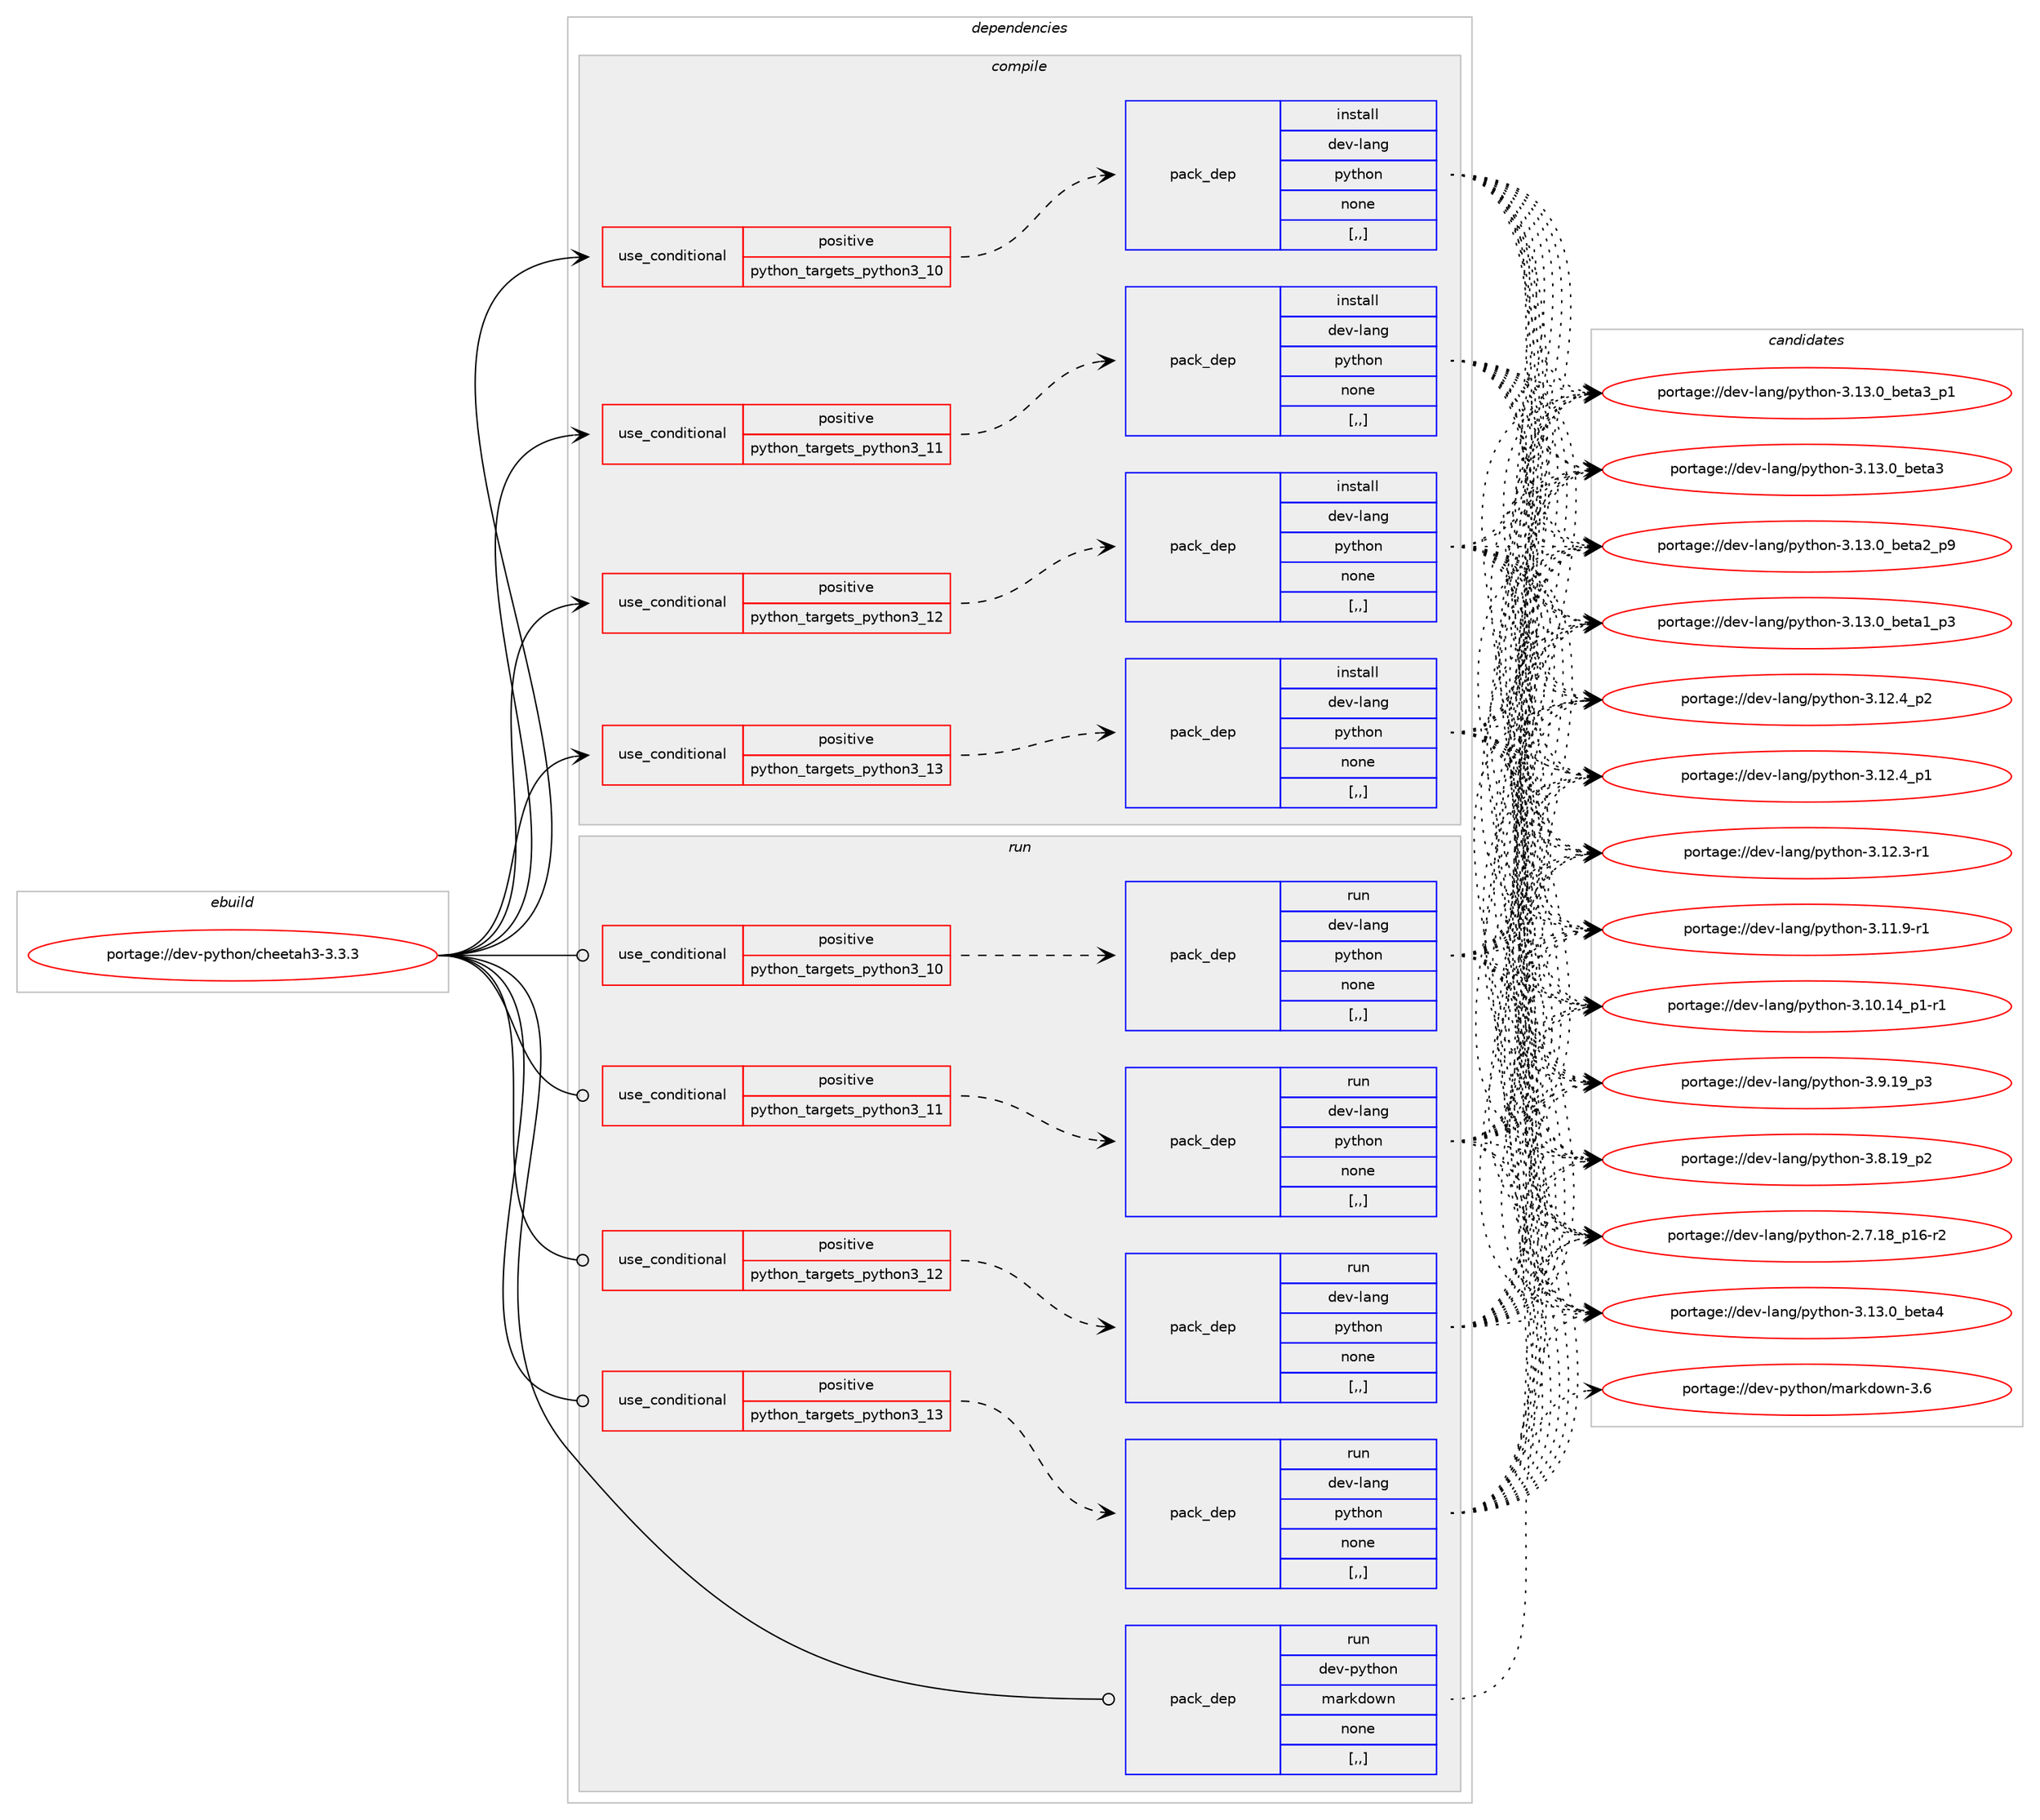 digraph prolog {

# *************
# Graph options
# *************

newrank=true;
concentrate=true;
compound=true;
graph [rankdir=LR,fontname=Helvetica,fontsize=10,ranksep=1.5];#, ranksep=2.5, nodesep=0.2];
edge  [arrowhead=vee];
node  [fontname=Helvetica,fontsize=10];

# **********
# The ebuild
# **********

subgraph cluster_leftcol {
color=gray;
label=<<i>ebuild</i>>;
id [label="portage://dev-python/cheetah3-3.3.3", color=red, width=4, href="../dev-python/cheetah3-3.3.3.svg"];
}

# ****************
# The dependencies
# ****************

subgraph cluster_midcol {
color=gray;
label=<<i>dependencies</i>>;
subgraph cluster_compile {
fillcolor="#eeeeee";
style=filled;
label=<<i>compile</i>>;
subgraph cond31736 {
dependency143958 [label=<<TABLE BORDER="0" CELLBORDER="1" CELLSPACING="0" CELLPADDING="4"><TR><TD ROWSPAN="3" CELLPADDING="10">use_conditional</TD></TR><TR><TD>positive</TD></TR><TR><TD>python_targets_python3_10</TD></TR></TABLE>>, shape=none, color=red];
subgraph pack110975 {
dependency143959 [label=<<TABLE BORDER="0" CELLBORDER="1" CELLSPACING="0" CELLPADDING="4" WIDTH="220"><TR><TD ROWSPAN="6" CELLPADDING="30">pack_dep</TD></TR><TR><TD WIDTH="110">install</TD></TR><TR><TD>dev-lang</TD></TR><TR><TD>python</TD></TR><TR><TD>none</TD></TR><TR><TD>[,,]</TD></TR></TABLE>>, shape=none, color=blue];
}
dependency143958:e -> dependency143959:w [weight=20,style="dashed",arrowhead="vee"];
}
id:e -> dependency143958:w [weight=20,style="solid",arrowhead="vee"];
subgraph cond31737 {
dependency143960 [label=<<TABLE BORDER="0" CELLBORDER="1" CELLSPACING="0" CELLPADDING="4"><TR><TD ROWSPAN="3" CELLPADDING="10">use_conditional</TD></TR><TR><TD>positive</TD></TR><TR><TD>python_targets_python3_11</TD></TR></TABLE>>, shape=none, color=red];
subgraph pack110976 {
dependency143961 [label=<<TABLE BORDER="0" CELLBORDER="1" CELLSPACING="0" CELLPADDING="4" WIDTH="220"><TR><TD ROWSPAN="6" CELLPADDING="30">pack_dep</TD></TR><TR><TD WIDTH="110">install</TD></TR><TR><TD>dev-lang</TD></TR><TR><TD>python</TD></TR><TR><TD>none</TD></TR><TR><TD>[,,]</TD></TR></TABLE>>, shape=none, color=blue];
}
dependency143960:e -> dependency143961:w [weight=20,style="dashed",arrowhead="vee"];
}
id:e -> dependency143960:w [weight=20,style="solid",arrowhead="vee"];
subgraph cond31738 {
dependency143962 [label=<<TABLE BORDER="0" CELLBORDER="1" CELLSPACING="0" CELLPADDING="4"><TR><TD ROWSPAN="3" CELLPADDING="10">use_conditional</TD></TR><TR><TD>positive</TD></TR><TR><TD>python_targets_python3_12</TD></TR></TABLE>>, shape=none, color=red];
subgraph pack110977 {
dependency143963 [label=<<TABLE BORDER="0" CELLBORDER="1" CELLSPACING="0" CELLPADDING="4" WIDTH="220"><TR><TD ROWSPAN="6" CELLPADDING="30">pack_dep</TD></TR><TR><TD WIDTH="110">install</TD></TR><TR><TD>dev-lang</TD></TR><TR><TD>python</TD></TR><TR><TD>none</TD></TR><TR><TD>[,,]</TD></TR></TABLE>>, shape=none, color=blue];
}
dependency143962:e -> dependency143963:w [weight=20,style="dashed",arrowhead="vee"];
}
id:e -> dependency143962:w [weight=20,style="solid",arrowhead="vee"];
subgraph cond31739 {
dependency143964 [label=<<TABLE BORDER="0" CELLBORDER="1" CELLSPACING="0" CELLPADDING="4"><TR><TD ROWSPAN="3" CELLPADDING="10">use_conditional</TD></TR><TR><TD>positive</TD></TR><TR><TD>python_targets_python3_13</TD></TR></TABLE>>, shape=none, color=red];
subgraph pack110978 {
dependency143965 [label=<<TABLE BORDER="0" CELLBORDER="1" CELLSPACING="0" CELLPADDING="4" WIDTH="220"><TR><TD ROWSPAN="6" CELLPADDING="30">pack_dep</TD></TR><TR><TD WIDTH="110">install</TD></TR><TR><TD>dev-lang</TD></TR><TR><TD>python</TD></TR><TR><TD>none</TD></TR><TR><TD>[,,]</TD></TR></TABLE>>, shape=none, color=blue];
}
dependency143964:e -> dependency143965:w [weight=20,style="dashed",arrowhead="vee"];
}
id:e -> dependency143964:w [weight=20,style="solid",arrowhead="vee"];
}
subgraph cluster_compileandrun {
fillcolor="#eeeeee";
style=filled;
label=<<i>compile and run</i>>;
}
subgraph cluster_run {
fillcolor="#eeeeee";
style=filled;
label=<<i>run</i>>;
subgraph cond31740 {
dependency143966 [label=<<TABLE BORDER="0" CELLBORDER="1" CELLSPACING="0" CELLPADDING="4"><TR><TD ROWSPAN="3" CELLPADDING="10">use_conditional</TD></TR><TR><TD>positive</TD></TR><TR><TD>python_targets_python3_10</TD></TR></TABLE>>, shape=none, color=red];
subgraph pack110979 {
dependency143967 [label=<<TABLE BORDER="0" CELLBORDER="1" CELLSPACING="0" CELLPADDING="4" WIDTH="220"><TR><TD ROWSPAN="6" CELLPADDING="30">pack_dep</TD></TR><TR><TD WIDTH="110">run</TD></TR><TR><TD>dev-lang</TD></TR><TR><TD>python</TD></TR><TR><TD>none</TD></TR><TR><TD>[,,]</TD></TR></TABLE>>, shape=none, color=blue];
}
dependency143966:e -> dependency143967:w [weight=20,style="dashed",arrowhead="vee"];
}
id:e -> dependency143966:w [weight=20,style="solid",arrowhead="odot"];
subgraph cond31741 {
dependency143968 [label=<<TABLE BORDER="0" CELLBORDER="1" CELLSPACING="0" CELLPADDING="4"><TR><TD ROWSPAN="3" CELLPADDING="10">use_conditional</TD></TR><TR><TD>positive</TD></TR><TR><TD>python_targets_python3_11</TD></TR></TABLE>>, shape=none, color=red];
subgraph pack110980 {
dependency143969 [label=<<TABLE BORDER="0" CELLBORDER="1" CELLSPACING="0" CELLPADDING="4" WIDTH="220"><TR><TD ROWSPAN="6" CELLPADDING="30">pack_dep</TD></TR><TR><TD WIDTH="110">run</TD></TR><TR><TD>dev-lang</TD></TR><TR><TD>python</TD></TR><TR><TD>none</TD></TR><TR><TD>[,,]</TD></TR></TABLE>>, shape=none, color=blue];
}
dependency143968:e -> dependency143969:w [weight=20,style="dashed",arrowhead="vee"];
}
id:e -> dependency143968:w [weight=20,style="solid",arrowhead="odot"];
subgraph cond31742 {
dependency143970 [label=<<TABLE BORDER="0" CELLBORDER="1" CELLSPACING="0" CELLPADDING="4"><TR><TD ROWSPAN="3" CELLPADDING="10">use_conditional</TD></TR><TR><TD>positive</TD></TR><TR><TD>python_targets_python3_12</TD></TR></TABLE>>, shape=none, color=red];
subgraph pack110981 {
dependency143971 [label=<<TABLE BORDER="0" CELLBORDER="1" CELLSPACING="0" CELLPADDING="4" WIDTH="220"><TR><TD ROWSPAN="6" CELLPADDING="30">pack_dep</TD></TR><TR><TD WIDTH="110">run</TD></TR><TR><TD>dev-lang</TD></TR><TR><TD>python</TD></TR><TR><TD>none</TD></TR><TR><TD>[,,]</TD></TR></TABLE>>, shape=none, color=blue];
}
dependency143970:e -> dependency143971:w [weight=20,style="dashed",arrowhead="vee"];
}
id:e -> dependency143970:w [weight=20,style="solid",arrowhead="odot"];
subgraph cond31743 {
dependency143972 [label=<<TABLE BORDER="0" CELLBORDER="1" CELLSPACING="0" CELLPADDING="4"><TR><TD ROWSPAN="3" CELLPADDING="10">use_conditional</TD></TR><TR><TD>positive</TD></TR><TR><TD>python_targets_python3_13</TD></TR></TABLE>>, shape=none, color=red];
subgraph pack110982 {
dependency143973 [label=<<TABLE BORDER="0" CELLBORDER="1" CELLSPACING="0" CELLPADDING="4" WIDTH="220"><TR><TD ROWSPAN="6" CELLPADDING="30">pack_dep</TD></TR><TR><TD WIDTH="110">run</TD></TR><TR><TD>dev-lang</TD></TR><TR><TD>python</TD></TR><TR><TD>none</TD></TR><TR><TD>[,,]</TD></TR></TABLE>>, shape=none, color=blue];
}
dependency143972:e -> dependency143973:w [weight=20,style="dashed",arrowhead="vee"];
}
id:e -> dependency143972:w [weight=20,style="solid",arrowhead="odot"];
subgraph pack110983 {
dependency143974 [label=<<TABLE BORDER="0" CELLBORDER="1" CELLSPACING="0" CELLPADDING="4" WIDTH="220"><TR><TD ROWSPAN="6" CELLPADDING="30">pack_dep</TD></TR><TR><TD WIDTH="110">run</TD></TR><TR><TD>dev-python</TD></TR><TR><TD>markdown</TD></TR><TR><TD>none</TD></TR><TR><TD>[,,]</TD></TR></TABLE>>, shape=none, color=blue];
}
id:e -> dependency143974:w [weight=20,style="solid",arrowhead="odot"];
}
}

# **************
# The candidates
# **************

subgraph cluster_choices {
rank=same;
color=gray;
label=<<i>candidates</i>>;

subgraph choice110975 {
color=black;
nodesep=1;
choice1001011184510897110103471121211161041111104551464951464895981011169752 [label="portage://dev-lang/python-3.13.0_beta4", color=red, width=4,href="../dev-lang/python-3.13.0_beta4.svg"];
choice10010111845108971101034711212111610411111045514649514648959810111697519511249 [label="portage://dev-lang/python-3.13.0_beta3_p1", color=red, width=4,href="../dev-lang/python-3.13.0_beta3_p1.svg"];
choice1001011184510897110103471121211161041111104551464951464895981011169751 [label="portage://dev-lang/python-3.13.0_beta3", color=red, width=4,href="../dev-lang/python-3.13.0_beta3.svg"];
choice10010111845108971101034711212111610411111045514649514648959810111697509511257 [label="portage://dev-lang/python-3.13.0_beta2_p9", color=red, width=4,href="../dev-lang/python-3.13.0_beta2_p9.svg"];
choice10010111845108971101034711212111610411111045514649514648959810111697499511251 [label="portage://dev-lang/python-3.13.0_beta1_p3", color=red, width=4,href="../dev-lang/python-3.13.0_beta1_p3.svg"];
choice100101118451089711010347112121116104111110455146495046529511250 [label="portage://dev-lang/python-3.12.4_p2", color=red, width=4,href="../dev-lang/python-3.12.4_p2.svg"];
choice100101118451089711010347112121116104111110455146495046529511249 [label="portage://dev-lang/python-3.12.4_p1", color=red, width=4,href="../dev-lang/python-3.12.4_p1.svg"];
choice100101118451089711010347112121116104111110455146495046514511449 [label="portage://dev-lang/python-3.12.3-r1", color=red, width=4,href="../dev-lang/python-3.12.3-r1.svg"];
choice100101118451089711010347112121116104111110455146494946574511449 [label="portage://dev-lang/python-3.11.9-r1", color=red, width=4,href="../dev-lang/python-3.11.9-r1.svg"];
choice100101118451089711010347112121116104111110455146494846495295112494511449 [label="portage://dev-lang/python-3.10.14_p1-r1", color=red, width=4,href="../dev-lang/python-3.10.14_p1-r1.svg"];
choice100101118451089711010347112121116104111110455146574649579511251 [label="portage://dev-lang/python-3.9.19_p3", color=red, width=4,href="../dev-lang/python-3.9.19_p3.svg"];
choice100101118451089711010347112121116104111110455146564649579511250 [label="portage://dev-lang/python-3.8.19_p2", color=red, width=4,href="../dev-lang/python-3.8.19_p2.svg"];
choice100101118451089711010347112121116104111110455046554649569511249544511450 [label="portage://dev-lang/python-2.7.18_p16-r2", color=red, width=4,href="../dev-lang/python-2.7.18_p16-r2.svg"];
dependency143959:e -> choice1001011184510897110103471121211161041111104551464951464895981011169752:w [style=dotted,weight="100"];
dependency143959:e -> choice10010111845108971101034711212111610411111045514649514648959810111697519511249:w [style=dotted,weight="100"];
dependency143959:e -> choice1001011184510897110103471121211161041111104551464951464895981011169751:w [style=dotted,weight="100"];
dependency143959:e -> choice10010111845108971101034711212111610411111045514649514648959810111697509511257:w [style=dotted,weight="100"];
dependency143959:e -> choice10010111845108971101034711212111610411111045514649514648959810111697499511251:w [style=dotted,weight="100"];
dependency143959:e -> choice100101118451089711010347112121116104111110455146495046529511250:w [style=dotted,weight="100"];
dependency143959:e -> choice100101118451089711010347112121116104111110455146495046529511249:w [style=dotted,weight="100"];
dependency143959:e -> choice100101118451089711010347112121116104111110455146495046514511449:w [style=dotted,weight="100"];
dependency143959:e -> choice100101118451089711010347112121116104111110455146494946574511449:w [style=dotted,weight="100"];
dependency143959:e -> choice100101118451089711010347112121116104111110455146494846495295112494511449:w [style=dotted,weight="100"];
dependency143959:e -> choice100101118451089711010347112121116104111110455146574649579511251:w [style=dotted,weight="100"];
dependency143959:e -> choice100101118451089711010347112121116104111110455146564649579511250:w [style=dotted,weight="100"];
dependency143959:e -> choice100101118451089711010347112121116104111110455046554649569511249544511450:w [style=dotted,weight="100"];
}
subgraph choice110976 {
color=black;
nodesep=1;
choice1001011184510897110103471121211161041111104551464951464895981011169752 [label="portage://dev-lang/python-3.13.0_beta4", color=red, width=4,href="../dev-lang/python-3.13.0_beta4.svg"];
choice10010111845108971101034711212111610411111045514649514648959810111697519511249 [label="portage://dev-lang/python-3.13.0_beta3_p1", color=red, width=4,href="../dev-lang/python-3.13.0_beta3_p1.svg"];
choice1001011184510897110103471121211161041111104551464951464895981011169751 [label="portage://dev-lang/python-3.13.0_beta3", color=red, width=4,href="../dev-lang/python-3.13.0_beta3.svg"];
choice10010111845108971101034711212111610411111045514649514648959810111697509511257 [label="portage://dev-lang/python-3.13.0_beta2_p9", color=red, width=4,href="../dev-lang/python-3.13.0_beta2_p9.svg"];
choice10010111845108971101034711212111610411111045514649514648959810111697499511251 [label="portage://dev-lang/python-3.13.0_beta1_p3", color=red, width=4,href="../dev-lang/python-3.13.0_beta1_p3.svg"];
choice100101118451089711010347112121116104111110455146495046529511250 [label="portage://dev-lang/python-3.12.4_p2", color=red, width=4,href="../dev-lang/python-3.12.4_p2.svg"];
choice100101118451089711010347112121116104111110455146495046529511249 [label="portage://dev-lang/python-3.12.4_p1", color=red, width=4,href="../dev-lang/python-3.12.4_p1.svg"];
choice100101118451089711010347112121116104111110455146495046514511449 [label="portage://dev-lang/python-3.12.3-r1", color=red, width=4,href="../dev-lang/python-3.12.3-r1.svg"];
choice100101118451089711010347112121116104111110455146494946574511449 [label="portage://dev-lang/python-3.11.9-r1", color=red, width=4,href="../dev-lang/python-3.11.9-r1.svg"];
choice100101118451089711010347112121116104111110455146494846495295112494511449 [label="portage://dev-lang/python-3.10.14_p1-r1", color=red, width=4,href="../dev-lang/python-3.10.14_p1-r1.svg"];
choice100101118451089711010347112121116104111110455146574649579511251 [label="portage://dev-lang/python-3.9.19_p3", color=red, width=4,href="../dev-lang/python-3.9.19_p3.svg"];
choice100101118451089711010347112121116104111110455146564649579511250 [label="portage://dev-lang/python-3.8.19_p2", color=red, width=4,href="../dev-lang/python-3.8.19_p2.svg"];
choice100101118451089711010347112121116104111110455046554649569511249544511450 [label="portage://dev-lang/python-2.7.18_p16-r2", color=red, width=4,href="../dev-lang/python-2.7.18_p16-r2.svg"];
dependency143961:e -> choice1001011184510897110103471121211161041111104551464951464895981011169752:w [style=dotted,weight="100"];
dependency143961:e -> choice10010111845108971101034711212111610411111045514649514648959810111697519511249:w [style=dotted,weight="100"];
dependency143961:e -> choice1001011184510897110103471121211161041111104551464951464895981011169751:w [style=dotted,weight="100"];
dependency143961:e -> choice10010111845108971101034711212111610411111045514649514648959810111697509511257:w [style=dotted,weight="100"];
dependency143961:e -> choice10010111845108971101034711212111610411111045514649514648959810111697499511251:w [style=dotted,weight="100"];
dependency143961:e -> choice100101118451089711010347112121116104111110455146495046529511250:w [style=dotted,weight="100"];
dependency143961:e -> choice100101118451089711010347112121116104111110455146495046529511249:w [style=dotted,weight="100"];
dependency143961:e -> choice100101118451089711010347112121116104111110455146495046514511449:w [style=dotted,weight="100"];
dependency143961:e -> choice100101118451089711010347112121116104111110455146494946574511449:w [style=dotted,weight="100"];
dependency143961:e -> choice100101118451089711010347112121116104111110455146494846495295112494511449:w [style=dotted,weight="100"];
dependency143961:e -> choice100101118451089711010347112121116104111110455146574649579511251:w [style=dotted,weight="100"];
dependency143961:e -> choice100101118451089711010347112121116104111110455146564649579511250:w [style=dotted,weight="100"];
dependency143961:e -> choice100101118451089711010347112121116104111110455046554649569511249544511450:w [style=dotted,weight="100"];
}
subgraph choice110977 {
color=black;
nodesep=1;
choice1001011184510897110103471121211161041111104551464951464895981011169752 [label="portage://dev-lang/python-3.13.0_beta4", color=red, width=4,href="../dev-lang/python-3.13.0_beta4.svg"];
choice10010111845108971101034711212111610411111045514649514648959810111697519511249 [label="portage://dev-lang/python-3.13.0_beta3_p1", color=red, width=4,href="../dev-lang/python-3.13.0_beta3_p1.svg"];
choice1001011184510897110103471121211161041111104551464951464895981011169751 [label="portage://dev-lang/python-3.13.0_beta3", color=red, width=4,href="../dev-lang/python-3.13.0_beta3.svg"];
choice10010111845108971101034711212111610411111045514649514648959810111697509511257 [label="portage://dev-lang/python-3.13.0_beta2_p9", color=red, width=4,href="../dev-lang/python-3.13.0_beta2_p9.svg"];
choice10010111845108971101034711212111610411111045514649514648959810111697499511251 [label="portage://dev-lang/python-3.13.0_beta1_p3", color=red, width=4,href="../dev-lang/python-3.13.0_beta1_p3.svg"];
choice100101118451089711010347112121116104111110455146495046529511250 [label="portage://dev-lang/python-3.12.4_p2", color=red, width=4,href="../dev-lang/python-3.12.4_p2.svg"];
choice100101118451089711010347112121116104111110455146495046529511249 [label="portage://dev-lang/python-3.12.4_p1", color=red, width=4,href="../dev-lang/python-3.12.4_p1.svg"];
choice100101118451089711010347112121116104111110455146495046514511449 [label="portage://dev-lang/python-3.12.3-r1", color=red, width=4,href="../dev-lang/python-3.12.3-r1.svg"];
choice100101118451089711010347112121116104111110455146494946574511449 [label="portage://dev-lang/python-3.11.9-r1", color=red, width=4,href="../dev-lang/python-3.11.9-r1.svg"];
choice100101118451089711010347112121116104111110455146494846495295112494511449 [label="portage://dev-lang/python-3.10.14_p1-r1", color=red, width=4,href="../dev-lang/python-3.10.14_p1-r1.svg"];
choice100101118451089711010347112121116104111110455146574649579511251 [label="portage://dev-lang/python-3.9.19_p3", color=red, width=4,href="../dev-lang/python-3.9.19_p3.svg"];
choice100101118451089711010347112121116104111110455146564649579511250 [label="portage://dev-lang/python-3.8.19_p2", color=red, width=4,href="../dev-lang/python-3.8.19_p2.svg"];
choice100101118451089711010347112121116104111110455046554649569511249544511450 [label="portage://dev-lang/python-2.7.18_p16-r2", color=red, width=4,href="../dev-lang/python-2.7.18_p16-r2.svg"];
dependency143963:e -> choice1001011184510897110103471121211161041111104551464951464895981011169752:w [style=dotted,weight="100"];
dependency143963:e -> choice10010111845108971101034711212111610411111045514649514648959810111697519511249:w [style=dotted,weight="100"];
dependency143963:e -> choice1001011184510897110103471121211161041111104551464951464895981011169751:w [style=dotted,weight="100"];
dependency143963:e -> choice10010111845108971101034711212111610411111045514649514648959810111697509511257:w [style=dotted,weight="100"];
dependency143963:e -> choice10010111845108971101034711212111610411111045514649514648959810111697499511251:w [style=dotted,weight="100"];
dependency143963:e -> choice100101118451089711010347112121116104111110455146495046529511250:w [style=dotted,weight="100"];
dependency143963:e -> choice100101118451089711010347112121116104111110455146495046529511249:w [style=dotted,weight="100"];
dependency143963:e -> choice100101118451089711010347112121116104111110455146495046514511449:w [style=dotted,weight="100"];
dependency143963:e -> choice100101118451089711010347112121116104111110455146494946574511449:w [style=dotted,weight="100"];
dependency143963:e -> choice100101118451089711010347112121116104111110455146494846495295112494511449:w [style=dotted,weight="100"];
dependency143963:e -> choice100101118451089711010347112121116104111110455146574649579511251:w [style=dotted,weight="100"];
dependency143963:e -> choice100101118451089711010347112121116104111110455146564649579511250:w [style=dotted,weight="100"];
dependency143963:e -> choice100101118451089711010347112121116104111110455046554649569511249544511450:w [style=dotted,weight="100"];
}
subgraph choice110978 {
color=black;
nodesep=1;
choice1001011184510897110103471121211161041111104551464951464895981011169752 [label="portage://dev-lang/python-3.13.0_beta4", color=red, width=4,href="../dev-lang/python-3.13.0_beta4.svg"];
choice10010111845108971101034711212111610411111045514649514648959810111697519511249 [label="portage://dev-lang/python-3.13.0_beta3_p1", color=red, width=4,href="../dev-lang/python-3.13.0_beta3_p1.svg"];
choice1001011184510897110103471121211161041111104551464951464895981011169751 [label="portage://dev-lang/python-3.13.0_beta3", color=red, width=4,href="../dev-lang/python-3.13.0_beta3.svg"];
choice10010111845108971101034711212111610411111045514649514648959810111697509511257 [label="portage://dev-lang/python-3.13.0_beta2_p9", color=red, width=4,href="../dev-lang/python-3.13.0_beta2_p9.svg"];
choice10010111845108971101034711212111610411111045514649514648959810111697499511251 [label="portage://dev-lang/python-3.13.0_beta1_p3", color=red, width=4,href="../dev-lang/python-3.13.0_beta1_p3.svg"];
choice100101118451089711010347112121116104111110455146495046529511250 [label="portage://dev-lang/python-3.12.4_p2", color=red, width=4,href="../dev-lang/python-3.12.4_p2.svg"];
choice100101118451089711010347112121116104111110455146495046529511249 [label="portage://dev-lang/python-3.12.4_p1", color=red, width=4,href="../dev-lang/python-3.12.4_p1.svg"];
choice100101118451089711010347112121116104111110455146495046514511449 [label="portage://dev-lang/python-3.12.3-r1", color=red, width=4,href="../dev-lang/python-3.12.3-r1.svg"];
choice100101118451089711010347112121116104111110455146494946574511449 [label="portage://dev-lang/python-3.11.9-r1", color=red, width=4,href="../dev-lang/python-3.11.9-r1.svg"];
choice100101118451089711010347112121116104111110455146494846495295112494511449 [label="portage://dev-lang/python-3.10.14_p1-r1", color=red, width=4,href="../dev-lang/python-3.10.14_p1-r1.svg"];
choice100101118451089711010347112121116104111110455146574649579511251 [label="portage://dev-lang/python-3.9.19_p3", color=red, width=4,href="../dev-lang/python-3.9.19_p3.svg"];
choice100101118451089711010347112121116104111110455146564649579511250 [label="portage://dev-lang/python-3.8.19_p2", color=red, width=4,href="../dev-lang/python-3.8.19_p2.svg"];
choice100101118451089711010347112121116104111110455046554649569511249544511450 [label="portage://dev-lang/python-2.7.18_p16-r2", color=red, width=4,href="../dev-lang/python-2.7.18_p16-r2.svg"];
dependency143965:e -> choice1001011184510897110103471121211161041111104551464951464895981011169752:w [style=dotted,weight="100"];
dependency143965:e -> choice10010111845108971101034711212111610411111045514649514648959810111697519511249:w [style=dotted,weight="100"];
dependency143965:e -> choice1001011184510897110103471121211161041111104551464951464895981011169751:w [style=dotted,weight="100"];
dependency143965:e -> choice10010111845108971101034711212111610411111045514649514648959810111697509511257:w [style=dotted,weight="100"];
dependency143965:e -> choice10010111845108971101034711212111610411111045514649514648959810111697499511251:w [style=dotted,weight="100"];
dependency143965:e -> choice100101118451089711010347112121116104111110455146495046529511250:w [style=dotted,weight="100"];
dependency143965:e -> choice100101118451089711010347112121116104111110455146495046529511249:w [style=dotted,weight="100"];
dependency143965:e -> choice100101118451089711010347112121116104111110455146495046514511449:w [style=dotted,weight="100"];
dependency143965:e -> choice100101118451089711010347112121116104111110455146494946574511449:w [style=dotted,weight="100"];
dependency143965:e -> choice100101118451089711010347112121116104111110455146494846495295112494511449:w [style=dotted,weight="100"];
dependency143965:e -> choice100101118451089711010347112121116104111110455146574649579511251:w [style=dotted,weight="100"];
dependency143965:e -> choice100101118451089711010347112121116104111110455146564649579511250:w [style=dotted,weight="100"];
dependency143965:e -> choice100101118451089711010347112121116104111110455046554649569511249544511450:w [style=dotted,weight="100"];
}
subgraph choice110979 {
color=black;
nodesep=1;
choice1001011184510897110103471121211161041111104551464951464895981011169752 [label="portage://dev-lang/python-3.13.0_beta4", color=red, width=4,href="../dev-lang/python-3.13.0_beta4.svg"];
choice10010111845108971101034711212111610411111045514649514648959810111697519511249 [label="portage://dev-lang/python-3.13.0_beta3_p1", color=red, width=4,href="../dev-lang/python-3.13.0_beta3_p1.svg"];
choice1001011184510897110103471121211161041111104551464951464895981011169751 [label="portage://dev-lang/python-3.13.0_beta3", color=red, width=4,href="../dev-lang/python-3.13.0_beta3.svg"];
choice10010111845108971101034711212111610411111045514649514648959810111697509511257 [label="portage://dev-lang/python-3.13.0_beta2_p9", color=red, width=4,href="../dev-lang/python-3.13.0_beta2_p9.svg"];
choice10010111845108971101034711212111610411111045514649514648959810111697499511251 [label="portage://dev-lang/python-3.13.0_beta1_p3", color=red, width=4,href="../dev-lang/python-3.13.0_beta1_p3.svg"];
choice100101118451089711010347112121116104111110455146495046529511250 [label="portage://dev-lang/python-3.12.4_p2", color=red, width=4,href="../dev-lang/python-3.12.4_p2.svg"];
choice100101118451089711010347112121116104111110455146495046529511249 [label="portage://dev-lang/python-3.12.4_p1", color=red, width=4,href="../dev-lang/python-3.12.4_p1.svg"];
choice100101118451089711010347112121116104111110455146495046514511449 [label="portage://dev-lang/python-3.12.3-r1", color=red, width=4,href="../dev-lang/python-3.12.3-r1.svg"];
choice100101118451089711010347112121116104111110455146494946574511449 [label="portage://dev-lang/python-3.11.9-r1", color=red, width=4,href="../dev-lang/python-3.11.9-r1.svg"];
choice100101118451089711010347112121116104111110455146494846495295112494511449 [label="portage://dev-lang/python-3.10.14_p1-r1", color=red, width=4,href="../dev-lang/python-3.10.14_p1-r1.svg"];
choice100101118451089711010347112121116104111110455146574649579511251 [label="portage://dev-lang/python-3.9.19_p3", color=red, width=4,href="../dev-lang/python-3.9.19_p3.svg"];
choice100101118451089711010347112121116104111110455146564649579511250 [label="portage://dev-lang/python-3.8.19_p2", color=red, width=4,href="../dev-lang/python-3.8.19_p2.svg"];
choice100101118451089711010347112121116104111110455046554649569511249544511450 [label="portage://dev-lang/python-2.7.18_p16-r2", color=red, width=4,href="../dev-lang/python-2.7.18_p16-r2.svg"];
dependency143967:e -> choice1001011184510897110103471121211161041111104551464951464895981011169752:w [style=dotted,weight="100"];
dependency143967:e -> choice10010111845108971101034711212111610411111045514649514648959810111697519511249:w [style=dotted,weight="100"];
dependency143967:e -> choice1001011184510897110103471121211161041111104551464951464895981011169751:w [style=dotted,weight="100"];
dependency143967:e -> choice10010111845108971101034711212111610411111045514649514648959810111697509511257:w [style=dotted,weight="100"];
dependency143967:e -> choice10010111845108971101034711212111610411111045514649514648959810111697499511251:w [style=dotted,weight="100"];
dependency143967:e -> choice100101118451089711010347112121116104111110455146495046529511250:w [style=dotted,weight="100"];
dependency143967:e -> choice100101118451089711010347112121116104111110455146495046529511249:w [style=dotted,weight="100"];
dependency143967:e -> choice100101118451089711010347112121116104111110455146495046514511449:w [style=dotted,weight="100"];
dependency143967:e -> choice100101118451089711010347112121116104111110455146494946574511449:w [style=dotted,weight="100"];
dependency143967:e -> choice100101118451089711010347112121116104111110455146494846495295112494511449:w [style=dotted,weight="100"];
dependency143967:e -> choice100101118451089711010347112121116104111110455146574649579511251:w [style=dotted,weight="100"];
dependency143967:e -> choice100101118451089711010347112121116104111110455146564649579511250:w [style=dotted,weight="100"];
dependency143967:e -> choice100101118451089711010347112121116104111110455046554649569511249544511450:w [style=dotted,weight="100"];
}
subgraph choice110980 {
color=black;
nodesep=1;
choice1001011184510897110103471121211161041111104551464951464895981011169752 [label="portage://dev-lang/python-3.13.0_beta4", color=red, width=4,href="../dev-lang/python-3.13.0_beta4.svg"];
choice10010111845108971101034711212111610411111045514649514648959810111697519511249 [label="portage://dev-lang/python-3.13.0_beta3_p1", color=red, width=4,href="../dev-lang/python-3.13.0_beta3_p1.svg"];
choice1001011184510897110103471121211161041111104551464951464895981011169751 [label="portage://dev-lang/python-3.13.0_beta3", color=red, width=4,href="../dev-lang/python-3.13.0_beta3.svg"];
choice10010111845108971101034711212111610411111045514649514648959810111697509511257 [label="portage://dev-lang/python-3.13.0_beta2_p9", color=red, width=4,href="../dev-lang/python-3.13.0_beta2_p9.svg"];
choice10010111845108971101034711212111610411111045514649514648959810111697499511251 [label="portage://dev-lang/python-3.13.0_beta1_p3", color=red, width=4,href="../dev-lang/python-3.13.0_beta1_p3.svg"];
choice100101118451089711010347112121116104111110455146495046529511250 [label="portage://dev-lang/python-3.12.4_p2", color=red, width=4,href="../dev-lang/python-3.12.4_p2.svg"];
choice100101118451089711010347112121116104111110455146495046529511249 [label="portage://dev-lang/python-3.12.4_p1", color=red, width=4,href="../dev-lang/python-3.12.4_p1.svg"];
choice100101118451089711010347112121116104111110455146495046514511449 [label="portage://dev-lang/python-3.12.3-r1", color=red, width=4,href="../dev-lang/python-3.12.3-r1.svg"];
choice100101118451089711010347112121116104111110455146494946574511449 [label="portage://dev-lang/python-3.11.9-r1", color=red, width=4,href="../dev-lang/python-3.11.9-r1.svg"];
choice100101118451089711010347112121116104111110455146494846495295112494511449 [label="portage://dev-lang/python-3.10.14_p1-r1", color=red, width=4,href="../dev-lang/python-3.10.14_p1-r1.svg"];
choice100101118451089711010347112121116104111110455146574649579511251 [label="portage://dev-lang/python-3.9.19_p3", color=red, width=4,href="../dev-lang/python-3.9.19_p3.svg"];
choice100101118451089711010347112121116104111110455146564649579511250 [label="portage://dev-lang/python-3.8.19_p2", color=red, width=4,href="../dev-lang/python-3.8.19_p2.svg"];
choice100101118451089711010347112121116104111110455046554649569511249544511450 [label="portage://dev-lang/python-2.7.18_p16-r2", color=red, width=4,href="../dev-lang/python-2.7.18_p16-r2.svg"];
dependency143969:e -> choice1001011184510897110103471121211161041111104551464951464895981011169752:w [style=dotted,weight="100"];
dependency143969:e -> choice10010111845108971101034711212111610411111045514649514648959810111697519511249:w [style=dotted,weight="100"];
dependency143969:e -> choice1001011184510897110103471121211161041111104551464951464895981011169751:w [style=dotted,weight="100"];
dependency143969:e -> choice10010111845108971101034711212111610411111045514649514648959810111697509511257:w [style=dotted,weight="100"];
dependency143969:e -> choice10010111845108971101034711212111610411111045514649514648959810111697499511251:w [style=dotted,weight="100"];
dependency143969:e -> choice100101118451089711010347112121116104111110455146495046529511250:w [style=dotted,weight="100"];
dependency143969:e -> choice100101118451089711010347112121116104111110455146495046529511249:w [style=dotted,weight="100"];
dependency143969:e -> choice100101118451089711010347112121116104111110455146495046514511449:w [style=dotted,weight="100"];
dependency143969:e -> choice100101118451089711010347112121116104111110455146494946574511449:w [style=dotted,weight="100"];
dependency143969:e -> choice100101118451089711010347112121116104111110455146494846495295112494511449:w [style=dotted,weight="100"];
dependency143969:e -> choice100101118451089711010347112121116104111110455146574649579511251:w [style=dotted,weight="100"];
dependency143969:e -> choice100101118451089711010347112121116104111110455146564649579511250:w [style=dotted,weight="100"];
dependency143969:e -> choice100101118451089711010347112121116104111110455046554649569511249544511450:w [style=dotted,weight="100"];
}
subgraph choice110981 {
color=black;
nodesep=1;
choice1001011184510897110103471121211161041111104551464951464895981011169752 [label="portage://dev-lang/python-3.13.0_beta4", color=red, width=4,href="../dev-lang/python-3.13.0_beta4.svg"];
choice10010111845108971101034711212111610411111045514649514648959810111697519511249 [label="portage://dev-lang/python-3.13.0_beta3_p1", color=red, width=4,href="../dev-lang/python-3.13.0_beta3_p1.svg"];
choice1001011184510897110103471121211161041111104551464951464895981011169751 [label="portage://dev-lang/python-3.13.0_beta3", color=red, width=4,href="../dev-lang/python-3.13.0_beta3.svg"];
choice10010111845108971101034711212111610411111045514649514648959810111697509511257 [label="portage://dev-lang/python-3.13.0_beta2_p9", color=red, width=4,href="../dev-lang/python-3.13.0_beta2_p9.svg"];
choice10010111845108971101034711212111610411111045514649514648959810111697499511251 [label="portage://dev-lang/python-3.13.0_beta1_p3", color=red, width=4,href="../dev-lang/python-3.13.0_beta1_p3.svg"];
choice100101118451089711010347112121116104111110455146495046529511250 [label="portage://dev-lang/python-3.12.4_p2", color=red, width=4,href="../dev-lang/python-3.12.4_p2.svg"];
choice100101118451089711010347112121116104111110455146495046529511249 [label="portage://dev-lang/python-3.12.4_p1", color=red, width=4,href="../dev-lang/python-3.12.4_p1.svg"];
choice100101118451089711010347112121116104111110455146495046514511449 [label="portage://dev-lang/python-3.12.3-r1", color=red, width=4,href="../dev-lang/python-3.12.3-r1.svg"];
choice100101118451089711010347112121116104111110455146494946574511449 [label="portage://dev-lang/python-3.11.9-r1", color=red, width=4,href="../dev-lang/python-3.11.9-r1.svg"];
choice100101118451089711010347112121116104111110455146494846495295112494511449 [label="portage://dev-lang/python-3.10.14_p1-r1", color=red, width=4,href="../dev-lang/python-3.10.14_p1-r1.svg"];
choice100101118451089711010347112121116104111110455146574649579511251 [label="portage://dev-lang/python-3.9.19_p3", color=red, width=4,href="../dev-lang/python-3.9.19_p3.svg"];
choice100101118451089711010347112121116104111110455146564649579511250 [label="portage://dev-lang/python-3.8.19_p2", color=red, width=4,href="../dev-lang/python-3.8.19_p2.svg"];
choice100101118451089711010347112121116104111110455046554649569511249544511450 [label="portage://dev-lang/python-2.7.18_p16-r2", color=red, width=4,href="../dev-lang/python-2.7.18_p16-r2.svg"];
dependency143971:e -> choice1001011184510897110103471121211161041111104551464951464895981011169752:w [style=dotted,weight="100"];
dependency143971:e -> choice10010111845108971101034711212111610411111045514649514648959810111697519511249:w [style=dotted,weight="100"];
dependency143971:e -> choice1001011184510897110103471121211161041111104551464951464895981011169751:w [style=dotted,weight="100"];
dependency143971:e -> choice10010111845108971101034711212111610411111045514649514648959810111697509511257:w [style=dotted,weight="100"];
dependency143971:e -> choice10010111845108971101034711212111610411111045514649514648959810111697499511251:w [style=dotted,weight="100"];
dependency143971:e -> choice100101118451089711010347112121116104111110455146495046529511250:w [style=dotted,weight="100"];
dependency143971:e -> choice100101118451089711010347112121116104111110455146495046529511249:w [style=dotted,weight="100"];
dependency143971:e -> choice100101118451089711010347112121116104111110455146495046514511449:w [style=dotted,weight="100"];
dependency143971:e -> choice100101118451089711010347112121116104111110455146494946574511449:w [style=dotted,weight="100"];
dependency143971:e -> choice100101118451089711010347112121116104111110455146494846495295112494511449:w [style=dotted,weight="100"];
dependency143971:e -> choice100101118451089711010347112121116104111110455146574649579511251:w [style=dotted,weight="100"];
dependency143971:e -> choice100101118451089711010347112121116104111110455146564649579511250:w [style=dotted,weight="100"];
dependency143971:e -> choice100101118451089711010347112121116104111110455046554649569511249544511450:w [style=dotted,weight="100"];
}
subgraph choice110982 {
color=black;
nodesep=1;
choice1001011184510897110103471121211161041111104551464951464895981011169752 [label="portage://dev-lang/python-3.13.0_beta4", color=red, width=4,href="../dev-lang/python-3.13.0_beta4.svg"];
choice10010111845108971101034711212111610411111045514649514648959810111697519511249 [label="portage://dev-lang/python-3.13.0_beta3_p1", color=red, width=4,href="../dev-lang/python-3.13.0_beta3_p1.svg"];
choice1001011184510897110103471121211161041111104551464951464895981011169751 [label="portage://dev-lang/python-3.13.0_beta3", color=red, width=4,href="../dev-lang/python-3.13.0_beta3.svg"];
choice10010111845108971101034711212111610411111045514649514648959810111697509511257 [label="portage://dev-lang/python-3.13.0_beta2_p9", color=red, width=4,href="../dev-lang/python-3.13.0_beta2_p9.svg"];
choice10010111845108971101034711212111610411111045514649514648959810111697499511251 [label="portage://dev-lang/python-3.13.0_beta1_p3", color=red, width=4,href="../dev-lang/python-3.13.0_beta1_p3.svg"];
choice100101118451089711010347112121116104111110455146495046529511250 [label="portage://dev-lang/python-3.12.4_p2", color=red, width=4,href="../dev-lang/python-3.12.4_p2.svg"];
choice100101118451089711010347112121116104111110455146495046529511249 [label="portage://dev-lang/python-3.12.4_p1", color=red, width=4,href="../dev-lang/python-3.12.4_p1.svg"];
choice100101118451089711010347112121116104111110455146495046514511449 [label="portage://dev-lang/python-3.12.3-r1", color=red, width=4,href="../dev-lang/python-3.12.3-r1.svg"];
choice100101118451089711010347112121116104111110455146494946574511449 [label="portage://dev-lang/python-3.11.9-r1", color=red, width=4,href="../dev-lang/python-3.11.9-r1.svg"];
choice100101118451089711010347112121116104111110455146494846495295112494511449 [label="portage://dev-lang/python-3.10.14_p1-r1", color=red, width=4,href="../dev-lang/python-3.10.14_p1-r1.svg"];
choice100101118451089711010347112121116104111110455146574649579511251 [label="portage://dev-lang/python-3.9.19_p3", color=red, width=4,href="../dev-lang/python-3.9.19_p3.svg"];
choice100101118451089711010347112121116104111110455146564649579511250 [label="portage://dev-lang/python-3.8.19_p2", color=red, width=4,href="../dev-lang/python-3.8.19_p2.svg"];
choice100101118451089711010347112121116104111110455046554649569511249544511450 [label="portage://dev-lang/python-2.7.18_p16-r2", color=red, width=4,href="../dev-lang/python-2.7.18_p16-r2.svg"];
dependency143973:e -> choice1001011184510897110103471121211161041111104551464951464895981011169752:w [style=dotted,weight="100"];
dependency143973:e -> choice10010111845108971101034711212111610411111045514649514648959810111697519511249:w [style=dotted,weight="100"];
dependency143973:e -> choice1001011184510897110103471121211161041111104551464951464895981011169751:w [style=dotted,weight="100"];
dependency143973:e -> choice10010111845108971101034711212111610411111045514649514648959810111697509511257:w [style=dotted,weight="100"];
dependency143973:e -> choice10010111845108971101034711212111610411111045514649514648959810111697499511251:w [style=dotted,weight="100"];
dependency143973:e -> choice100101118451089711010347112121116104111110455146495046529511250:w [style=dotted,weight="100"];
dependency143973:e -> choice100101118451089711010347112121116104111110455146495046529511249:w [style=dotted,weight="100"];
dependency143973:e -> choice100101118451089711010347112121116104111110455146495046514511449:w [style=dotted,weight="100"];
dependency143973:e -> choice100101118451089711010347112121116104111110455146494946574511449:w [style=dotted,weight="100"];
dependency143973:e -> choice100101118451089711010347112121116104111110455146494846495295112494511449:w [style=dotted,weight="100"];
dependency143973:e -> choice100101118451089711010347112121116104111110455146574649579511251:w [style=dotted,weight="100"];
dependency143973:e -> choice100101118451089711010347112121116104111110455146564649579511250:w [style=dotted,weight="100"];
dependency143973:e -> choice100101118451089711010347112121116104111110455046554649569511249544511450:w [style=dotted,weight="100"];
}
subgraph choice110983 {
color=black;
nodesep=1;
choice10010111845112121116104111110471099711410710011111911045514654 [label="portage://dev-python/markdown-3.6", color=red, width=4,href="../dev-python/markdown-3.6.svg"];
dependency143974:e -> choice10010111845112121116104111110471099711410710011111911045514654:w [style=dotted,weight="100"];
}
}

}

